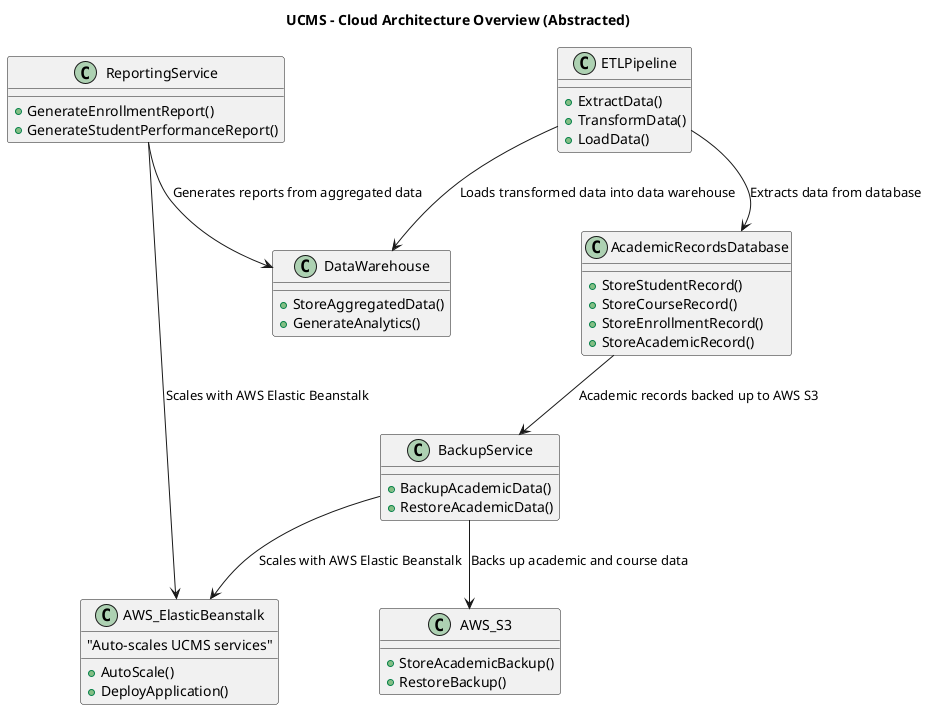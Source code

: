 @startuml UCMS_Cloud_Architecture

title UCMS - Cloud Architecture Overview (Abstracted)

' Cloud Services and Databases
class AWS_S3 {
    + StoreAcademicBackup()
    + RestoreBackup()
}

class AWS_ElasticBeanstalk {
    + AutoScale()
    + DeployApplication()
}

class AcademicRecordsDatabase {
    + StoreStudentRecord()
    + StoreCourseRecord()
    + StoreEnrollmentRecord()
    + StoreAcademicRecord()
}

class DataWarehouse {
    + StoreAggregatedData()
    + GenerateAnalytics()
}

class BackupService {
    + BackupAcademicData()
    + RestoreAcademicData()
}

class ReportingService {
    + GenerateEnrollmentReport()
    + GenerateStudentPerformanceReport()
}

class ETLPipeline {
    + ExtractData()
    + TransformData()
    + LoadData()
}

' Cloud interactions and data pipelines
BackupService --> AWS_S3 : "Backs up academic and course data"
AcademicRecordsDatabase --> BackupService : "Academic records backed up to AWS S3"
ReportingService --> DataWarehouse : "Generates reports from aggregated data"
ETLPipeline --> DataWarehouse : "Loads transformed data into data warehouse"
ETLPipeline --> AcademicRecordsDatabase : "Extracts data from database"

' Cloud deployment scaling with AWS Elastic Beanstalk
AWS_ElasticBeanstalk : "Auto-scales UCMS services"
ReportingService --> AWS_ElasticBeanstalk : "Scales with AWS Elastic Beanstalk"
BackupService --> AWS_ElasticBeanstalk : "Scales with AWS Elastic Beanstalk"

@enduml
